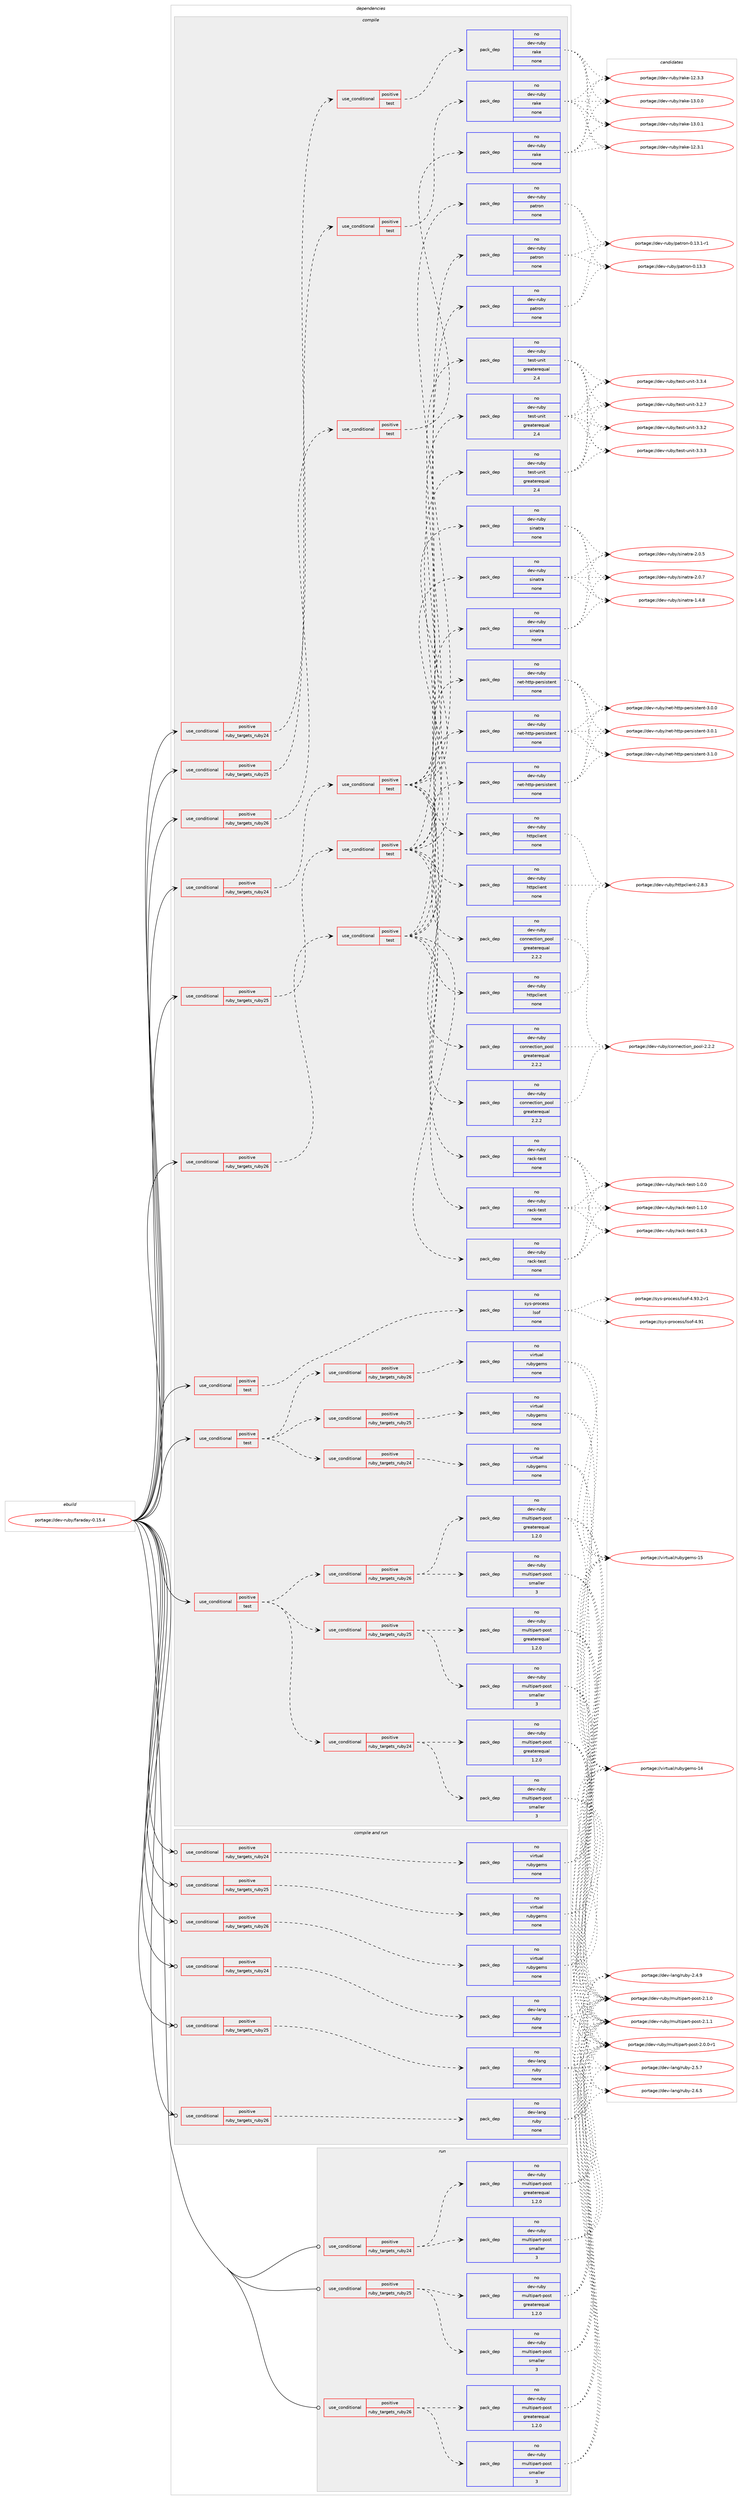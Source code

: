 digraph prolog {

# *************
# Graph options
# *************

newrank=true;
concentrate=true;
compound=true;
graph [rankdir=LR,fontname=Helvetica,fontsize=10,ranksep=1.5];#, ranksep=2.5, nodesep=0.2];
edge  [arrowhead=vee];
node  [fontname=Helvetica,fontsize=10];

# **********
# The ebuild
# **********

subgraph cluster_leftcol {
color=gray;
rank=same;
label=<<i>ebuild</i>>;
id [label="portage://dev-ruby/faraday-0.15.4", color=red, width=4, href="../dev-ruby/faraday-0.15.4.svg"];
}

# ****************
# The dependencies
# ****************

subgraph cluster_midcol {
color=gray;
label=<<i>dependencies</i>>;
subgraph cluster_compile {
fillcolor="#eeeeee";
style=filled;
label=<<i>compile</i>>;
subgraph cond51852 {
dependency220476 [label=<<TABLE BORDER="0" CELLBORDER="1" CELLSPACING="0" CELLPADDING="4"><TR><TD ROWSPAN="3" CELLPADDING="10">use_conditional</TD></TR><TR><TD>positive</TD></TR><TR><TD>ruby_targets_ruby24</TD></TR></TABLE>>, shape=none, color=red];
subgraph cond51853 {
dependency220477 [label=<<TABLE BORDER="0" CELLBORDER="1" CELLSPACING="0" CELLPADDING="4"><TR><TD ROWSPAN="3" CELLPADDING="10">use_conditional</TD></TR><TR><TD>positive</TD></TR><TR><TD>test</TD></TR></TABLE>>, shape=none, color=red];
subgraph pack165142 {
dependency220478 [label=<<TABLE BORDER="0" CELLBORDER="1" CELLSPACING="0" CELLPADDING="4" WIDTH="220"><TR><TD ROWSPAN="6" CELLPADDING="30">pack_dep</TD></TR><TR><TD WIDTH="110">no</TD></TR><TR><TD>dev-ruby</TD></TR><TR><TD>rake</TD></TR><TR><TD>none</TD></TR><TR><TD></TD></TR></TABLE>>, shape=none, color=blue];
}
dependency220477:e -> dependency220478:w [weight=20,style="dashed",arrowhead="vee"];
}
dependency220476:e -> dependency220477:w [weight=20,style="dashed",arrowhead="vee"];
}
id:e -> dependency220476:w [weight=20,style="solid",arrowhead="vee"];
subgraph cond51854 {
dependency220479 [label=<<TABLE BORDER="0" CELLBORDER="1" CELLSPACING="0" CELLPADDING="4"><TR><TD ROWSPAN="3" CELLPADDING="10">use_conditional</TD></TR><TR><TD>positive</TD></TR><TR><TD>ruby_targets_ruby24</TD></TR></TABLE>>, shape=none, color=red];
subgraph cond51855 {
dependency220480 [label=<<TABLE BORDER="0" CELLBORDER="1" CELLSPACING="0" CELLPADDING="4"><TR><TD ROWSPAN="3" CELLPADDING="10">use_conditional</TD></TR><TR><TD>positive</TD></TR><TR><TD>test</TD></TR></TABLE>>, shape=none, color=red];
subgraph pack165143 {
dependency220481 [label=<<TABLE BORDER="0" CELLBORDER="1" CELLSPACING="0" CELLPADDING="4" WIDTH="220"><TR><TD ROWSPAN="6" CELLPADDING="30">pack_dep</TD></TR><TR><TD WIDTH="110">no</TD></TR><TR><TD>dev-ruby</TD></TR><TR><TD>test-unit</TD></TR><TR><TD>greaterequal</TD></TR><TR><TD>2.4</TD></TR></TABLE>>, shape=none, color=blue];
}
dependency220480:e -> dependency220481:w [weight=20,style="dashed",arrowhead="vee"];
subgraph pack165144 {
dependency220482 [label=<<TABLE BORDER="0" CELLBORDER="1" CELLSPACING="0" CELLPADDING="4" WIDTH="220"><TR><TD ROWSPAN="6" CELLPADDING="30">pack_dep</TD></TR><TR><TD WIDTH="110">no</TD></TR><TR><TD>dev-ruby</TD></TR><TR><TD>httpclient</TD></TR><TR><TD>none</TD></TR><TR><TD></TD></TR></TABLE>>, shape=none, color=blue];
}
dependency220480:e -> dependency220482:w [weight=20,style="dashed",arrowhead="vee"];
subgraph pack165145 {
dependency220483 [label=<<TABLE BORDER="0" CELLBORDER="1" CELLSPACING="0" CELLPADDING="4" WIDTH="220"><TR><TD ROWSPAN="6" CELLPADDING="30">pack_dep</TD></TR><TR><TD WIDTH="110">no</TD></TR><TR><TD>dev-ruby</TD></TR><TR><TD>rack-test</TD></TR><TR><TD>none</TD></TR><TR><TD></TD></TR></TABLE>>, shape=none, color=blue];
}
dependency220480:e -> dependency220483:w [weight=20,style="dashed",arrowhead="vee"];
subgraph pack165146 {
dependency220484 [label=<<TABLE BORDER="0" CELLBORDER="1" CELLSPACING="0" CELLPADDING="4" WIDTH="220"><TR><TD ROWSPAN="6" CELLPADDING="30">pack_dep</TD></TR><TR><TD WIDTH="110">no</TD></TR><TR><TD>dev-ruby</TD></TR><TR><TD>sinatra</TD></TR><TR><TD>none</TD></TR><TR><TD></TD></TR></TABLE>>, shape=none, color=blue];
}
dependency220480:e -> dependency220484:w [weight=20,style="dashed",arrowhead="vee"];
subgraph pack165147 {
dependency220485 [label=<<TABLE BORDER="0" CELLBORDER="1" CELLSPACING="0" CELLPADDING="4" WIDTH="220"><TR><TD ROWSPAN="6" CELLPADDING="30">pack_dep</TD></TR><TR><TD WIDTH="110">no</TD></TR><TR><TD>dev-ruby</TD></TR><TR><TD>net-http-persistent</TD></TR><TR><TD>none</TD></TR><TR><TD></TD></TR></TABLE>>, shape=none, color=blue];
}
dependency220480:e -> dependency220485:w [weight=20,style="dashed",arrowhead="vee"];
subgraph pack165148 {
dependency220486 [label=<<TABLE BORDER="0" CELLBORDER="1" CELLSPACING="0" CELLPADDING="4" WIDTH="220"><TR><TD ROWSPAN="6" CELLPADDING="30">pack_dep</TD></TR><TR><TD WIDTH="110">no</TD></TR><TR><TD>dev-ruby</TD></TR><TR><TD>connection_pool</TD></TR><TR><TD>greaterequal</TD></TR><TR><TD>2.2.2</TD></TR></TABLE>>, shape=none, color=blue];
}
dependency220480:e -> dependency220486:w [weight=20,style="dashed",arrowhead="vee"];
subgraph pack165149 {
dependency220487 [label=<<TABLE BORDER="0" CELLBORDER="1" CELLSPACING="0" CELLPADDING="4" WIDTH="220"><TR><TD ROWSPAN="6" CELLPADDING="30">pack_dep</TD></TR><TR><TD WIDTH="110">no</TD></TR><TR><TD>dev-ruby</TD></TR><TR><TD>patron</TD></TR><TR><TD>none</TD></TR><TR><TD></TD></TR></TABLE>>, shape=none, color=blue];
}
dependency220480:e -> dependency220487:w [weight=20,style="dashed",arrowhead="vee"];
}
dependency220479:e -> dependency220480:w [weight=20,style="dashed",arrowhead="vee"];
}
id:e -> dependency220479:w [weight=20,style="solid",arrowhead="vee"];
subgraph cond51856 {
dependency220488 [label=<<TABLE BORDER="0" CELLBORDER="1" CELLSPACING="0" CELLPADDING="4"><TR><TD ROWSPAN="3" CELLPADDING="10">use_conditional</TD></TR><TR><TD>positive</TD></TR><TR><TD>ruby_targets_ruby25</TD></TR></TABLE>>, shape=none, color=red];
subgraph cond51857 {
dependency220489 [label=<<TABLE BORDER="0" CELLBORDER="1" CELLSPACING="0" CELLPADDING="4"><TR><TD ROWSPAN="3" CELLPADDING="10">use_conditional</TD></TR><TR><TD>positive</TD></TR><TR><TD>test</TD></TR></TABLE>>, shape=none, color=red];
subgraph pack165150 {
dependency220490 [label=<<TABLE BORDER="0" CELLBORDER="1" CELLSPACING="0" CELLPADDING="4" WIDTH="220"><TR><TD ROWSPAN="6" CELLPADDING="30">pack_dep</TD></TR><TR><TD WIDTH="110">no</TD></TR><TR><TD>dev-ruby</TD></TR><TR><TD>rake</TD></TR><TR><TD>none</TD></TR><TR><TD></TD></TR></TABLE>>, shape=none, color=blue];
}
dependency220489:e -> dependency220490:w [weight=20,style="dashed",arrowhead="vee"];
}
dependency220488:e -> dependency220489:w [weight=20,style="dashed",arrowhead="vee"];
}
id:e -> dependency220488:w [weight=20,style="solid",arrowhead="vee"];
subgraph cond51858 {
dependency220491 [label=<<TABLE BORDER="0" CELLBORDER="1" CELLSPACING="0" CELLPADDING="4"><TR><TD ROWSPAN="3" CELLPADDING="10">use_conditional</TD></TR><TR><TD>positive</TD></TR><TR><TD>ruby_targets_ruby25</TD></TR></TABLE>>, shape=none, color=red];
subgraph cond51859 {
dependency220492 [label=<<TABLE BORDER="0" CELLBORDER="1" CELLSPACING="0" CELLPADDING="4"><TR><TD ROWSPAN="3" CELLPADDING="10">use_conditional</TD></TR><TR><TD>positive</TD></TR><TR><TD>test</TD></TR></TABLE>>, shape=none, color=red];
subgraph pack165151 {
dependency220493 [label=<<TABLE BORDER="0" CELLBORDER="1" CELLSPACING="0" CELLPADDING="4" WIDTH="220"><TR><TD ROWSPAN="6" CELLPADDING="30">pack_dep</TD></TR><TR><TD WIDTH="110">no</TD></TR><TR><TD>dev-ruby</TD></TR><TR><TD>test-unit</TD></TR><TR><TD>greaterequal</TD></TR><TR><TD>2.4</TD></TR></TABLE>>, shape=none, color=blue];
}
dependency220492:e -> dependency220493:w [weight=20,style="dashed",arrowhead="vee"];
subgraph pack165152 {
dependency220494 [label=<<TABLE BORDER="0" CELLBORDER="1" CELLSPACING="0" CELLPADDING="4" WIDTH="220"><TR><TD ROWSPAN="6" CELLPADDING="30">pack_dep</TD></TR><TR><TD WIDTH="110">no</TD></TR><TR><TD>dev-ruby</TD></TR><TR><TD>httpclient</TD></TR><TR><TD>none</TD></TR><TR><TD></TD></TR></TABLE>>, shape=none, color=blue];
}
dependency220492:e -> dependency220494:w [weight=20,style="dashed",arrowhead="vee"];
subgraph pack165153 {
dependency220495 [label=<<TABLE BORDER="0" CELLBORDER="1" CELLSPACING="0" CELLPADDING="4" WIDTH="220"><TR><TD ROWSPAN="6" CELLPADDING="30">pack_dep</TD></TR><TR><TD WIDTH="110">no</TD></TR><TR><TD>dev-ruby</TD></TR><TR><TD>rack-test</TD></TR><TR><TD>none</TD></TR><TR><TD></TD></TR></TABLE>>, shape=none, color=blue];
}
dependency220492:e -> dependency220495:w [weight=20,style="dashed",arrowhead="vee"];
subgraph pack165154 {
dependency220496 [label=<<TABLE BORDER="0" CELLBORDER="1" CELLSPACING="0" CELLPADDING="4" WIDTH="220"><TR><TD ROWSPAN="6" CELLPADDING="30">pack_dep</TD></TR><TR><TD WIDTH="110">no</TD></TR><TR><TD>dev-ruby</TD></TR><TR><TD>sinatra</TD></TR><TR><TD>none</TD></TR><TR><TD></TD></TR></TABLE>>, shape=none, color=blue];
}
dependency220492:e -> dependency220496:w [weight=20,style="dashed",arrowhead="vee"];
subgraph pack165155 {
dependency220497 [label=<<TABLE BORDER="0" CELLBORDER="1" CELLSPACING="0" CELLPADDING="4" WIDTH="220"><TR><TD ROWSPAN="6" CELLPADDING="30">pack_dep</TD></TR><TR><TD WIDTH="110">no</TD></TR><TR><TD>dev-ruby</TD></TR><TR><TD>net-http-persistent</TD></TR><TR><TD>none</TD></TR><TR><TD></TD></TR></TABLE>>, shape=none, color=blue];
}
dependency220492:e -> dependency220497:w [weight=20,style="dashed",arrowhead="vee"];
subgraph pack165156 {
dependency220498 [label=<<TABLE BORDER="0" CELLBORDER="1" CELLSPACING="0" CELLPADDING="4" WIDTH="220"><TR><TD ROWSPAN="6" CELLPADDING="30">pack_dep</TD></TR><TR><TD WIDTH="110">no</TD></TR><TR><TD>dev-ruby</TD></TR><TR><TD>connection_pool</TD></TR><TR><TD>greaterequal</TD></TR><TR><TD>2.2.2</TD></TR></TABLE>>, shape=none, color=blue];
}
dependency220492:e -> dependency220498:w [weight=20,style="dashed",arrowhead="vee"];
subgraph pack165157 {
dependency220499 [label=<<TABLE BORDER="0" CELLBORDER="1" CELLSPACING="0" CELLPADDING="4" WIDTH="220"><TR><TD ROWSPAN="6" CELLPADDING="30">pack_dep</TD></TR><TR><TD WIDTH="110">no</TD></TR><TR><TD>dev-ruby</TD></TR><TR><TD>patron</TD></TR><TR><TD>none</TD></TR><TR><TD></TD></TR></TABLE>>, shape=none, color=blue];
}
dependency220492:e -> dependency220499:w [weight=20,style="dashed",arrowhead="vee"];
}
dependency220491:e -> dependency220492:w [weight=20,style="dashed",arrowhead="vee"];
}
id:e -> dependency220491:w [weight=20,style="solid",arrowhead="vee"];
subgraph cond51860 {
dependency220500 [label=<<TABLE BORDER="0" CELLBORDER="1" CELLSPACING="0" CELLPADDING="4"><TR><TD ROWSPAN="3" CELLPADDING="10">use_conditional</TD></TR><TR><TD>positive</TD></TR><TR><TD>ruby_targets_ruby26</TD></TR></TABLE>>, shape=none, color=red];
subgraph cond51861 {
dependency220501 [label=<<TABLE BORDER="0" CELLBORDER="1" CELLSPACING="0" CELLPADDING="4"><TR><TD ROWSPAN="3" CELLPADDING="10">use_conditional</TD></TR><TR><TD>positive</TD></TR><TR><TD>test</TD></TR></TABLE>>, shape=none, color=red];
subgraph pack165158 {
dependency220502 [label=<<TABLE BORDER="0" CELLBORDER="1" CELLSPACING="0" CELLPADDING="4" WIDTH="220"><TR><TD ROWSPAN="6" CELLPADDING="30">pack_dep</TD></TR><TR><TD WIDTH="110">no</TD></TR><TR><TD>dev-ruby</TD></TR><TR><TD>rake</TD></TR><TR><TD>none</TD></TR><TR><TD></TD></TR></TABLE>>, shape=none, color=blue];
}
dependency220501:e -> dependency220502:w [weight=20,style="dashed",arrowhead="vee"];
}
dependency220500:e -> dependency220501:w [weight=20,style="dashed",arrowhead="vee"];
}
id:e -> dependency220500:w [weight=20,style="solid",arrowhead="vee"];
subgraph cond51862 {
dependency220503 [label=<<TABLE BORDER="0" CELLBORDER="1" CELLSPACING="0" CELLPADDING="4"><TR><TD ROWSPAN="3" CELLPADDING="10">use_conditional</TD></TR><TR><TD>positive</TD></TR><TR><TD>ruby_targets_ruby26</TD></TR></TABLE>>, shape=none, color=red];
subgraph cond51863 {
dependency220504 [label=<<TABLE BORDER="0" CELLBORDER="1" CELLSPACING="0" CELLPADDING="4"><TR><TD ROWSPAN="3" CELLPADDING="10">use_conditional</TD></TR><TR><TD>positive</TD></TR><TR><TD>test</TD></TR></TABLE>>, shape=none, color=red];
subgraph pack165159 {
dependency220505 [label=<<TABLE BORDER="0" CELLBORDER="1" CELLSPACING="0" CELLPADDING="4" WIDTH="220"><TR><TD ROWSPAN="6" CELLPADDING="30">pack_dep</TD></TR><TR><TD WIDTH="110">no</TD></TR><TR><TD>dev-ruby</TD></TR><TR><TD>test-unit</TD></TR><TR><TD>greaterequal</TD></TR><TR><TD>2.4</TD></TR></TABLE>>, shape=none, color=blue];
}
dependency220504:e -> dependency220505:w [weight=20,style="dashed",arrowhead="vee"];
subgraph pack165160 {
dependency220506 [label=<<TABLE BORDER="0" CELLBORDER="1" CELLSPACING="0" CELLPADDING="4" WIDTH="220"><TR><TD ROWSPAN="6" CELLPADDING="30">pack_dep</TD></TR><TR><TD WIDTH="110">no</TD></TR><TR><TD>dev-ruby</TD></TR><TR><TD>httpclient</TD></TR><TR><TD>none</TD></TR><TR><TD></TD></TR></TABLE>>, shape=none, color=blue];
}
dependency220504:e -> dependency220506:w [weight=20,style="dashed",arrowhead="vee"];
subgraph pack165161 {
dependency220507 [label=<<TABLE BORDER="0" CELLBORDER="1" CELLSPACING="0" CELLPADDING="4" WIDTH="220"><TR><TD ROWSPAN="6" CELLPADDING="30">pack_dep</TD></TR><TR><TD WIDTH="110">no</TD></TR><TR><TD>dev-ruby</TD></TR><TR><TD>rack-test</TD></TR><TR><TD>none</TD></TR><TR><TD></TD></TR></TABLE>>, shape=none, color=blue];
}
dependency220504:e -> dependency220507:w [weight=20,style="dashed",arrowhead="vee"];
subgraph pack165162 {
dependency220508 [label=<<TABLE BORDER="0" CELLBORDER="1" CELLSPACING="0" CELLPADDING="4" WIDTH="220"><TR><TD ROWSPAN="6" CELLPADDING="30">pack_dep</TD></TR><TR><TD WIDTH="110">no</TD></TR><TR><TD>dev-ruby</TD></TR><TR><TD>sinatra</TD></TR><TR><TD>none</TD></TR><TR><TD></TD></TR></TABLE>>, shape=none, color=blue];
}
dependency220504:e -> dependency220508:w [weight=20,style="dashed",arrowhead="vee"];
subgraph pack165163 {
dependency220509 [label=<<TABLE BORDER="0" CELLBORDER="1" CELLSPACING="0" CELLPADDING="4" WIDTH="220"><TR><TD ROWSPAN="6" CELLPADDING="30">pack_dep</TD></TR><TR><TD WIDTH="110">no</TD></TR><TR><TD>dev-ruby</TD></TR><TR><TD>net-http-persistent</TD></TR><TR><TD>none</TD></TR><TR><TD></TD></TR></TABLE>>, shape=none, color=blue];
}
dependency220504:e -> dependency220509:w [weight=20,style="dashed",arrowhead="vee"];
subgraph pack165164 {
dependency220510 [label=<<TABLE BORDER="0" CELLBORDER="1" CELLSPACING="0" CELLPADDING="4" WIDTH="220"><TR><TD ROWSPAN="6" CELLPADDING="30">pack_dep</TD></TR><TR><TD WIDTH="110">no</TD></TR><TR><TD>dev-ruby</TD></TR><TR><TD>connection_pool</TD></TR><TR><TD>greaterequal</TD></TR><TR><TD>2.2.2</TD></TR></TABLE>>, shape=none, color=blue];
}
dependency220504:e -> dependency220510:w [weight=20,style="dashed",arrowhead="vee"];
subgraph pack165165 {
dependency220511 [label=<<TABLE BORDER="0" CELLBORDER="1" CELLSPACING="0" CELLPADDING="4" WIDTH="220"><TR><TD ROWSPAN="6" CELLPADDING="30">pack_dep</TD></TR><TR><TD WIDTH="110">no</TD></TR><TR><TD>dev-ruby</TD></TR><TR><TD>patron</TD></TR><TR><TD>none</TD></TR><TR><TD></TD></TR></TABLE>>, shape=none, color=blue];
}
dependency220504:e -> dependency220511:w [weight=20,style="dashed",arrowhead="vee"];
}
dependency220503:e -> dependency220504:w [weight=20,style="dashed",arrowhead="vee"];
}
id:e -> dependency220503:w [weight=20,style="solid",arrowhead="vee"];
subgraph cond51864 {
dependency220512 [label=<<TABLE BORDER="0" CELLBORDER="1" CELLSPACING="0" CELLPADDING="4"><TR><TD ROWSPAN="3" CELLPADDING="10">use_conditional</TD></TR><TR><TD>positive</TD></TR><TR><TD>test</TD></TR></TABLE>>, shape=none, color=red];
subgraph cond51865 {
dependency220513 [label=<<TABLE BORDER="0" CELLBORDER="1" CELLSPACING="0" CELLPADDING="4"><TR><TD ROWSPAN="3" CELLPADDING="10">use_conditional</TD></TR><TR><TD>positive</TD></TR><TR><TD>ruby_targets_ruby24</TD></TR></TABLE>>, shape=none, color=red];
subgraph pack165166 {
dependency220514 [label=<<TABLE BORDER="0" CELLBORDER="1" CELLSPACING="0" CELLPADDING="4" WIDTH="220"><TR><TD ROWSPAN="6" CELLPADDING="30">pack_dep</TD></TR><TR><TD WIDTH="110">no</TD></TR><TR><TD>dev-ruby</TD></TR><TR><TD>multipart-post</TD></TR><TR><TD>greaterequal</TD></TR><TR><TD>1.2.0</TD></TR></TABLE>>, shape=none, color=blue];
}
dependency220513:e -> dependency220514:w [weight=20,style="dashed",arrowhead="vee"];
subgraph pack165167 {
dependency220515 [label=<<TABLE BORDER="0" CELLBORDER="1" CELLSPACING="0" CELLPADDING="4" WIDTH="220"><TR><TD ROWSPAN="6" CELLPADDING="30">pack_dep</TD></TR><TR><TD WIDTH="110">no</TD></TR><TR><TD>dev-ruby</TD></TR><TR><TD>multipart-post</TD></TR><TR><TD>smaller</TD></TR><TR><TD>3</TD></TR></TABLE>>, shape=none, color=blue];
}
dependency220513:e -> dependency220515:w [weight=20,style="dashed",arrowhead="vee"];
}
dependency220512:e -> dependency220513:w [weight=20,style="dashed",arrowhead="vee"];
subgraph cond51866 {
dependency220516 [label=<<TABLE BORDER="0" CELLBORDER="1" CELLSPACING="0" CELLPADDING="4"><TR><TD ROWSPAN="3" CELLPADDING="10">use_conditional</TD></TR><TR><TD>positive</TD></TR><TR><TD>ruby_targets_ruby25</TD></TR></TABLE>>, shape=none, color=red];
subgraph pack165168 {
dependency220517 [label=<<TABLE BORDER="0" CELLBORDER="1" CELLSPACING="0" CELLPADDING="4" WIDTH="220"><TR><TD ROWSPAN="6" CELLPADDING="30">pack_dep</TD></TR><TR><TD WIDTH="110">no</TD></TR><TR><TD>dev-ruby</TD></TR><TR><TD>multipart-post</TD></TR><TR><TD>greaterequal</TD></TR><TR><TD>1.2.0</TD></TR></TABLE>>, shape=none, color=blue];
}
dependency220516:e -> dependency220517:w [weight=20,style="dashed",arrowhead="vee"];
subgraph pack165169 {
dependency220518 [label=<<TABLE BORDER="0" CELLBORDER="1" CELLSPACING="0" CELLPADDING="4" WIDTH="220"><TR><TD ROWSPAN="6" CELLPADDING="30">pack_dep</TD></TR><TR><TD WIDTH="110">no</TD></TR><TR><TD>dev-ruby</TD></TR><TR><TD>multipart-post</TD></TR><TR><TD>smaller</TD></TR><TR><TD>3</TD></TR></TABLE>>, shape=none, color=blue];
}
dependency220516:e -> dependency220518:w [weight=20,style="dashed",arrowhead="vee"];
}
dependency220512:e -> dependency220516:w [weight=20,style="dashed",arrowhead="vee"];
subgraph cond51867 {
dependency220519 [label=<<TABLE BORDER="0" CELLBORDER="1" CELLSPACING="0" CELLPADDING="4"><TR><TD ROWSPAN="3" CELLPADDING="10">use_conditional</TD></TR><TR><TD>positive</TD></TR><TR><TD>ruby_targets_ruby26</TD></TR></TABLE>>, shape=none, color=red];
subgraph pack165170 {
dependency220520 [label=<<TABLE BORDER="0" CELLBORDER="1" CELLSPACING="0" CELLPADDING="4" WIDTH="220"><TR><TD ROWSPAN="6" CELLPADDING="30">pack_dep</TD></TR><TR><TD WIDTH="110">no</TD></TR><TR><TD>dev-ruby</TD></TR><TR><TD>multipart-post</TD></TR><TR><TD>greaterequal</TD></TR><TR><TD>1.2.0</TD></TR></TABLE>>, shape=none, color=blue];
}
dependency220519:e -> dependency220520:w [weight=20,style="dashed",arrowhead="vee"];
subgraph pack165171 {
dependency220521 [label=<<TABLE BORDER="0" CELLBORDER="1" CELLSPACING="0" CELLPADDING="4" WIDTH="220"><TR><TD ROWSPAN="6" CELLPADDING="30">pack_dep</TD></TR><TR><TD WIDTH="110">no</TD></TR><TR><TD>dev-ruby</TD></TR><TR><TD>multipart-post</TD></TR><TR><TD>smaller</TD></TR><TR><TD>3</TD></TR></TABLE>>, shape=none, color=blue];
}
dependency220519:e -> dependency220521:w [weight=20,style="dashed",arrowhead="vee"];
}
dependency220512:e -> dependency220519:w [weight=20,style="dashed",arrowhead="vee"];
}
id:e -> dependency220512:w [weight=20,style="solid",arrowhead="vee"];
subgraph cond51868 {
dependency220522 [label=<<TABLE BORDER="0" CELLBORDER="1" CELLSPACING="0" CELLPADDING="4"><TR><TD ROWSPAN="3" CELLPADDING="10">use_conditional</TD></TR><TR><TD>positive</TD></TR><TR><TD>test</TD></TR></TABLE>>, shape=none, color=red];
subgraph cond51869 {
dependency220523 [label=<<TABLE BORDER="0" CELLBORDER="1" CELLSPACING="0" CELLPADDING="4"><TR><TD ROWSPAN="3" CELLPADDING="10">use_conditional</TD></TR><TR><TD>positive</TD></TR><TR><TD>ruby_targets_ruby24</TD></TR></TABLE>>, shape=none, color=red];
subgraph pack165172 {
dependency220524 [label=<<TABLE BORDER="0" CELLBORDER="1" CELLSPACING="0" CELLPADDING="4" WIDTH="220"><TR><TD ROWSPAN="6" CELLPADDING="30">pack_dep</TD></TR><TR><TD WIDTH="110">no</TD></TR><TR><TD>virtual</TD></TR><TR><TD>rubygems</TD></TR><TR><TD>none</TD></TR><TR><TD></TD></TR></TABLE>>, shape=none, color=blue];
}
dependency220523:e -> dependency220524:w [weight=20,style="dashed",arrowhead="vee"];
}
dependency220522:e -> dependency220523:w [weight=20,style="dashed",arrowhead="vee"];
subgraph cond51870 {
dependency220525 [label=<<TABLE BORDER="0" CELLBORDER="1" CELLSPACING="0" CELLPADDING="4"><TR><TD ROWSPAN="3" CELLPADDING="10">use_conditional</TD></TR><TR><TD>positive</TD></TR><TR><TD>ruby_targets_ruby25</TD></TR></TABLE>>, shape=none, color=red];
subgraph pack165173 {
dependency220526 [label=<<TABLE BORDER="0" CELLBORDER="1" CELLSPACING="0" CELLPADDING="4" WIDTH="220"><TR><TD ROWSPAN="6" CELLPADDING="30">pack_dep</TD></TR><TR><TD WIDTH="110">no</TD></TR><TR><TD>virtual</TD></TR><TR><TD>rubygems</TD></TR><TR><TD>none</TD></TR><TR><TD></TD></TR></TABLE>>, shape=none, color=blue];
}
dependency220525:e -> dependency220526:w [weight=20,style="dashed",arrowhead="vee"];
}
dependency220522:e -> dependency220525:w [weight=20,style="dashed",arrowhead="vee"];
subgraph cond51871 {
dependency220527 [label=<<TABLE BORDER="0" CELLBORDER="1" CELLSPACING="0" CELLPADDING="4"><TR><TD ROWSPAN="3" CELLPADDING="10">use_conditional</TD></TR><TR><TD>positive</TD></TR><TR><TD>ruby_targets_ruby26</TD></TR></TABLE>>, shape=none, color=red];
subgraph pack165174 {
dependency220528 [label=<<TABLE BORDER="0" CELLBORDER="1" CELLSPACING="0" CELLPADDING="4" WIDTH="220"><TR><TD ROWSPAN="6" CELLPADDING="30">pack_dep</TD></TR><TR><TD WIDTH="110">no</TD></TR><TR><TD>virtual</TD></TR><TR><TD>rubygems</TD></TR><TR><TD>none</TD></TR><TR><TD></TD></TR></TABLE>>, shape=none, color=blue];
}
dependency220527:e -> dependency220528:w [weight=20,style="dashed",arrowhead="vee"];
}
dependency220522:e -> dependency220527:w [weight=20,style="dashed",arrowhead="vee"];
}
id:e -> dependency220522:w [weight=20,style="solid",arrowhead="vee"];
subgraph cond51872 {
dependency220529 [label=<<TABLE BORDER="0" CELLBORDER="1" CELLSPACING="0" CELLPADDING="4"><TR><TD ROWSPAN="3" CELLPADDING="10">use_conditional</TD></TR><TR><TD>positive</TD></TR><TR><TD>test</TD></TR></TABLE>>, shape=none, color=red];
subgraph pack165175 {
dependency220530 [label=<<TABLE BORDER="0" CELLBORDER="1" CELLSPACING="0" CELLPADDING="4" WIDTH="220"><TR><TD ROWSPAN="6" CELLPADDING="30">pack_dep</TD></TR><TR><TD WIDTH="110">no</TD></TR><TR><TD>sys-process</TD></TR><TR><TD>lsof</TD></TR><TR><TD>none</TD></TR><TR><TD></TD></TR></TABLE>>, shape=none, color=blue];
}
dependency220529:e -> dependency220530:w [weight=20,style="dashed",arrowhead="vee"];
}
id:e -> dependency220529:w [weight=20,style="solid",arrowhead="vee"];
}
subgraph cluster_compileandrun {
fillcolor="#eeeeee";
style=filled;
label=<<i>compile and run</i>>;
subgraph cond51873 {
dependency220531 [label=<<TABLE BORDER="0" CELLBORDER="1" CELLSPACING="0" CELLPADDING="4"><TR><TD ROWSPAN="3" CELLPADDING="10">use_conditional</TD></TR><TR><TD>positive</TD></TR><TR><TD>ruby_targets_ruby24</TD></TR></TABLE>>, shape=none, color=red];
subgraph pack165176 {
dependency220532 [label=<<TABLE BORDER="0" CELLBORDER="1" CELLSPACING="0" CELLPADDING="4" WIDTH="220"><TR><TD ROWSPAN="6" CELLPADDING="30">pack_dep</TD></TR><TR><TD WIDTH="110">no</TD></TR><TR><TD>dev-lang</TD></TR><TR><TD>ruby</TD></TR><TR><TD>none</TD></TR><TR><TD></TD></TR></TABLE>>, shape=none, color=blue];
}
dependency220531:e -> dependency220532:w [weight=20,style="dashed",arrowhead="vee"];
}
id:e -> dependency220531:w [weight=20,style="solid",arrowhead="odotvee"];
subgraph cond51874 {
dependency220533 [label=<<TABLE BORDER="0" CELLBORDER="1" CELLSPACING="0" CELLPADDING="4"><TR><TD ROWSPAN="3" CELLPADDING="10">use_conditional</TD></TR><TR><TD>positive</TD></TR><TR><TD>ruby_targets_ruby24</TD></TR></TABLE>>, shape=none, color=red];
subgraph pack165177 {
dependency220534 [label=<<TABLE BORDER="0" CELLBORDER="1" CELLSPACING="0" CELLPADDING="4" WIDTH="220"><TR><TD ROWSPAN="6" CELLPADDING="30">pack_dep</TD></TR><TR><TD WIDTH="110">no</TD></TR><TR><TD>virtual</TD></TR><TR><TD>rubygems</TD></TR><TR><TD>none</TD></TR><TR><TD></TD></TR></TABLE>>, shape=none, color=blue];
}
dependency220533:e -> dependency220534:w [weight=20,style="dashed",arrowhead="vee"];
}
id:e -> dependency220533:w [weight=20,style="solid",arrowhead="odotvee"];
subgraph cond51875 {
dependency220535 [label=<<TABLE BORDER="0" CELLBORDER="1" CELLSPACING="0" CELLPADDING="4"><TR><TD ROWSPAN="3" CELLPADDING="10">use_conditional</TD></TR><TR><TD>positive</TD></TR><TR><TD>ruby_targets_ruby25</TD></TR></TABLE>>, shape=none, color=red];
subgraph pack165178 {
dependency220536 [label=<<TABLE BORDER="0" CELLBORDER="1" CELLSPACING="0" CELLPADDING="4" WIDTH="220"><TR><TD ROWSPAN="6" CELLPADDING="30">pack_dep</TD></TR><TR><TD WIDTH="110">no</TD></TR><TR><TD>dev-lang</TD></TR><TR><TD>ruby</TD></TR><TR><TD>none</TD></TR><TR><TD></TD></TR></TABLE>>, shape=none, color=blue];
}
dependency220535:e -> dependency220536:w [weight=20,style="dashed",arrowhead="vee"];
}
id:e -> dependency220535:w [weight=20,style="solid",arrowhead="odotvee"];
subgraph cond51876 {
dependency220537 [label=<<TABLE BORDER="0" CELLBORDER="1" CELLSPACING="0" CELLPADDING="4"><TR><TD ROWSPAN="3" CELLPADDING="10">use_conditional</TD></TR><TR><TD>positive</TD></TR><TR><TD>ruby_targets_ruby25</TD></TR></TABLE>>, shape=none, color=red];
subgraph pack165179 {
dependency220538 [label=<<TABLE BORDER="0" CELLBORDER="1" CELLSPACING="0" CELLPADDING="4" WIDTH="220"><TR><TD ROWSPAN="6" CELLPADDING="30">pack_dep</TD></TR><TR><TD WIDTH="110">no</TD></TR><TR><TD>virtual</TD></TR><TR><TD>rubygems</TD></TR><TR><TD>none</TD></TR><TR><TD></TD></TR></TABLE>>, shape=none, color=blue];
}
dependency220537:e -> dependency220538:w [weight=20,style="dashed",arrowhead="vee"];
}
id:e -> dependency220537:w [weight=20,style="solid",arrowhead="odotvee"];
subgraph cond51877 {
dependency220539 [label=<<TABLE BORDER="0" CELLBORDER="1" CELLSPACING="0" CELLPADDING="4"><TR><TD ROWSPAN="3" CELLPADDING="10">use_conditional</TD></TR><TR><TD>positive</TD></TR><TR><TD>ruby_targets_ruby26</TD></TR></TABLE>>, shape=none, color=red];
subgraph pack165180 {
dependency220540 [label=<<TABLE BORDER="0" CELLBORDER="1" CELLSPACING="0" CELLPADDING="4" WIDTH="220"><TR><TD ROWSPAN="6" CELLPADDING="30">pack_dep</TD></TR><TR><TD WIDTH="110">no</TD></TR><TR><TD>dev-lang</TD></TR><TR><TD>ruby</TD></TR><TR><TD>none</TD></TR><TR><TD></TD></TR></TABLE>>, shape=none, color=blue];
}
dependency220539:e -> dependency220540:w [weight=20,style="dashed",arrowhead="vee"];
}
id:e -> dependency220539:w [weight=20,style="solid",arrowhead="odotvee"];
subgraph cond51878 {
dependency220541 [label=<<TABLE BORDER="0" CELLBORDER="1" CELLSPACING="0" CELLPADDING="4"><TR><TD ROWSPAN="3" CELLPADDING="10">use_conditional</TD></TR><TR><TD>positive</TD></TR><TR><TD>ruby_targets_ruby26</TD></TR></TABLE>>, shape=none, color=red];
subgraph pack165181 {
dependency220542 [label=<<TABLE BORDER="0" CELLBORDER="1" CELLSPACING="0" CELLPADDING="4" WIDTH="220"><TR><TD ROWSPAN="6" CELLPADDING="30">pack_dep</TD></TR><TR><TD WIDTH="110">no</TD></TR><TR><TD>virtual</TD></TR><TR><TD>rubygems</TD></TR><TR><TD>none</TD></TR><TR><TD></TD></TR></TABLE>>, shape=none, color=blue];
}
dependency220541:e -> dependency220542:w [weight=20,style="dashed",arrowhead="vee"];
}
id:e -> dependency220541:w [weight=20,style="solid",arrowhead="odotvee"];
}
subgraph cluster_run {
fillcolor="#eeeeee";
style=filled;
label=<<i>run</i>>;
subgraph cond51879 {
dependency220543 [label=<<TABLE BORDER="0" CELLBORDER="1" CELLSPACING="0" CELLPADDING="4"><TR><TD ROWSPAN="3" CELLPADDING="10">use_conditional</TD></TR><TR><TD>positive</TD></TR><TR><TD>ruby_targets_ruby24</TD></TR></TABLE>>, shape=none, color=red];
subgraph pack165182 {
dependency220544 [label=<<TABLE BORDER="0" CELLBORDER="1" CELLSPACING="0" CELLPADDING="4" WIDTH="220"><TR><TD ROWSPAN="6" CELLPADDING="30">pack_dep</TD></TR><TR><TD WIDTH="110">no</TD></TR><TR><TD>dev-ruby</TD></TR><TR><TD>multipart-post</TD></TR><TR><TD>greaterequal</TD></TR><TR><TD>1.2.0</TD></TR></TABLE>>, shape=none, color=blue];
}
dependency220543:e -> dependency220544:w [weight=20,style="dashed",arrowhead="vee"];
subgraph pack165183 {
dependency220545 [label=<<TABLE BORDER="0" CELLBORDER="1" CELLSPACING="0" CELLPADDING="4" WIDTH="220"><TR><TD ROWSPAN="6" CELLPADDING="30">pack_dep</TD></TR><TR><TD WIDTH="110">no</TD></TR><TR><TD>dev-ruby</TD></TR><TR><TD>multipart-post</TD></TR><TR><TD>smaller</TD></TR><TR><TD>3</TD></TR></TABLE>>, shape=none, color=blue];
}
dependency220543:e -> dependency220545:w [weight=20,style="dashed",arrowhead="vee"];
}
id:e -> dependency220543:w [weight=20,style="solid",arrowhead="odot"];
subgraph cond51880 {
dependency220546 [label=<<TABLE BORDER="0" CELLBORDER="1" CELLSPACING="0" CELLPADDING="4"><TR><TD ROWSPAN="3" CELLPADDING="10">use_conditional</TD></TR><TR><TD>positive</TD></TR><TR><TD>ruby_targets_ruby25</TD></TR></TABLE>>, shape=none, color=red];
subgraph pack165184 {
dependency220547 [label=<<TABLE BORDER="0" CELLBORDER="1" CELLSPACING="0" CELLPADDING="4" WIDTH="220"><TR><TD ROWSPAN="6" CELLPADDING="30">pack_dep</TD></TR><TR><TD WIDTH="110">no</TD></TR><TR><TD>dev-ruby</TD></TR><TR><TD>multipart-post</TD></TR><TR><TD>greaterequal</TD></TR><TR><TD>1.2.0</TD></TR></TABLE>>, shape=none, color=blue];
}
dependency220546:e -> dependency220547:w [weight=20,style="dashed",arrowhead="vee"];
subgraph pack165185 {
dependency220548 [label=<<TABLE BORDER="0" CELLBORDER="1" CELLSPACING="0" CELLPADDING="4" WIDTH="220"><TR><TD ROWSPAN="6" CELLPADDING="30">pack_dep</TD></TR><TR><TD WIDTH="110">no</TD></TR><TR><TD>dev-ruby</TD></TR><TR><TD>multipart-post</TD></TR><TR><TD>smaller</TD></TR><TR><TD>3</TD></TR></TABLE>>, shape=none, color=blue];
}
dependency220546:e -> dependency220548:w [weight=20,style="dashed",arrowhead="vee"];
}
id:e -> dependency220546:w [weight=20,style="solid",arrowhead="odot"];
subgraph cond51881 {
dependency220549 [label=<<TABLE BORDER="0" CELLBORDER="1" CELLSPACING="0" CELLPADDING="4"><TR><TD ROWSPAN="3" CELLPADDING="10">use_conditional</TD></TR><TR><TD>positive</TD></TR><TR><TD>ruby_targets_ruby26</TD></TR></TABLE>>, shape=none, color=red];
subgraph pack165186 {
dependency220550 [label=<<TABLE BORDER="0" CELLBORDER="1" CELLSPACING="0" CELLPADDING="4" WIDTH="220"><TR><TD ROWSPAN="6" CELLPADDING="30">pack_dep</TD></TR><TR><TD WIDTH="110">no</TD></TR><TR><TD>dev-ruby</TD></TR><TR><TD>multipart-post</TD></TR><TR><TD>greaterequal</TD></TR><TR><TD>1.2.0</TD></TR></TABLE>>, shape=none, color=blue];
}
dependency220549:e -> dependency220550:w [weight=20,style="dashed",arrowhead="vee"];
subgraph pack165187 {
dependency220551 [label=<<TABLE BORDER="0" CELLBORDER="1" CELLSPACING="0" CELLPADDING="4" WIDTH="220"><TR><TD ROWSPAN="6" CELLPADDING="30">pack_dep</TD></TR><TR><TD WIDTH="110">no</TD></TR><TR><TD>dev-ruby</TD></TR><TR><TD>multipart-post</TD></TR><TR><TD>smaller</TD></TR><TR><TD>3</TD></TR></TABLE>>, shape=none, color=blue];
}
dependency220549:e -> dependency220551:w [weight=20,style="dashed",arrowhead="vee"];
}
id:e -> dependency220549:w [weight=20,style="solid",arrowhead="odot"];
}
}

# **************
# The candidates
# **************

subgraph cluster_choices {
rank=same;
color=gray;
label=<<i>candidates</i>>;

subgraph choice165142 {
color=black;
nodesep=1;
choiceportage1001011184511411798121471149710710145495046514649 [label="portage://dev-ruby/rake-12.3.1", color=red, width=4,href="../dev-ruby/rake-12.3.1.svg"];
choiceportage1001011184511411798121471149710710145495046514651 [label="portage://dev-ruby/rake-12.3.3", color=red, width=4,href="../dev-ruby/rake-12.3.3.svg"];
choiceportage1001011184511411798121471149710710145495146484648 [label="portage://dev-ruby/rake-13.0.0", color=red, width=4,href="../dev-ruby/rake-13.0.0.svg"];
choiceportage1001011184511411798121471149710710145495146484649 [label="portage://dev-ruby/rake-13.0.1", color=red, width=4,href="../dev-ruby/rake-13.0.1.svg"];
dependency220478:e -> choiceportage1001011184511411798121471149710710145495046514649:w [style=dotted,weight="100"];
dependency220478:e -> choiceportage1001011184511411798121471149710710145495046514651:w [style=dotted,weight="100"];
dependency220478:e -> choiceportage1001011184511411798121471149710710145495146484648:w [style=dotted,weight="100"];
dependency220478:e -> choiceportage1001011184511411798121471149710710145495146484649:w [style=dotted,weight="100"];
}
subgraph choice165143 {
color=black;
nodesep=1;
choiceportage10010111845114117981214711610111511645117110105116455146504655 [label="portage://dev-ruby/test-unit-3.2.7", color=red, width=4,href="../dev-ruby/test-unit-3.2.7.svg"];
choiceportage10010111845114117981214711610111511645117110105116455146514650 [label="portage://dev-ruby/test-unit-3.3.2", color=red, width=4,href="../dev-ruby/test-unit-3.3.2.svg"];
choiceportage10010111845114117981214711610111511645117110105116455146514651 [label="portage://dev-ruby/test-unit-3.3.3", color=red, width=4,href="../dev-ruby/test-unit-3.3.3.svg"];
choiceportage10010111845114117981214711610111511645117110105116455146514652 [label="portage://dev-ruby/test-unit-3.3.4", color=red, width=4,href="../dev-ruby/test-unit-3.3.4.svg"];
dependency220481:e -> choiceportage10010111845114117981214711610111511645117110105116455146504655:w [style=dotted,weight="100"];
dependency220481:e -> choiceportage10010111845114117981214711610111511645117110105116455146514650:w [style=dotted,weight="100"];
dependency220481:e -> choiceportage10010111845114117981214711610111511645117110105116455146514651:w [style=dotted,weight="100"];
dependency220481:e -> choiceportage10010111845114117981214711610111511645117110105116455146514652:w [style=dotted,weight="100"];
}
subgraph choice165144 {
color=black;
nodesep=1;
choiceportage10010111845114117981214710411611611299108105101110116455046564651 [label="portage://dev-ruby/httpclient-2.8.3", color=red, width=4,href="../dev-ruby/httpclient-2.8.3.svg"];
dependency220482:e -> choiceportage10010111845114117981214710411611611299108105101110116455046564651:w [style=dotted,weight="100"];
}
subgraph choice165145 {
color=black;
nodesep=1;
choiceportage100101118451141179812147114979910745116101115116454846544651 [label="portage://dev-ruby/rack-test-0.6.3", color=red, width=4,href="../dev-ruby/rack-test-0.6.3.svg"];
choiceportage100101118451141179812147114979910745116101115116454946484648 [label="portage://dev-ruby/rack-test-1.0.0", color=red, width=4,href="../dev-ruby/rack-test-1.0.0.svg"];
choiceportage100101118451141179812147114979910745116101115116454946494648 [label="portage://dev-ruby/rack-test-1.1.0", color=red, width=4,href="../dev-ruby/rack-test-1.1.0.svg"];
dependency220483:e -> choiceportage100101118451141179812147114979910745116101115116454846544651:w [style=dotted,weight="100"];
dependency220483:e -> choiceportage100101118451141179812147114979910745116101115116454946484648:w [style=dotted,weight="100"];
dependency220483:e -> choiceportage100101118451141179812147114979910745116101115116454946494648:w [style=dotted,weight="100"];
}
subgraph choice165146 {
color=black;
nodesep=1;
choiceportage1001011184511411798121471151051109711611497454946524656 [label="portage://dev-ruby/sinatra-1.4.8", color=red, width=4,href="../dev-ruby/sinatra-1.4.8.svg"];
choiceportage1001011184511411798121471151051109711611497455046484653 [label="portage://dev-ruby/sinatra-2.0.5", color=red, width=4,href="../dev-ruby/sinatra-2.0.5.svg"];
choiceportage1001011184511411798121471151051109711611497455046484655 [label="portage://dev-ruby/sinatra-2.0.7", color=red, width=4,href="../dev-ruby/sinatra-2.0.7.svg"];
dependency220484:e -> choiceportage1001011184511411798121471151051109711611497454946524656:w [style=dotted,weight="100"];
dependency220484:e -> choiceportage1001011184511411798121471151051109711611497455046484653:w [style=dotted,weight="100"];
dependency220484:e -> choiceportage1001011184511411798121471151051109711611497455046484655:w [style=dotted,weight="100"];
}
subgraph choice165147 {
color=black;
nodesep=1;
choiceportage1001011184511411798121471101011164510411611611245112101114115105115116101110116455146484648 [label="portage://dev-ruby/net-http-persistent-3.0.0", color=red, width=4,href="../dev-ruby/net-http-persistent-3.0.0.svg"];
choiceportage1001011184511411798121471101011164510411611611245112101114115105115116101110116455146484649 [label="portage://dev-ruby/net-http-persistent-3.0.1", color=red, width=4,href="../dev-ruby/net-http-persistent-3.0.1.svg"];
choiceportage1001011184511411798121471101011164510411611611245112101114115105115116101110116455146494648 [label="portage://dev-ruby/net-http-persistent-3.1.0", color=red, width=4,href="../dev-ruby/net-http-persistent-3.1.0.svg"];
dependency220485:e -> choiceportage1001011184511411798121471101011164510411611611245112101114115105115116101110116455146484648:w [style=dotted,weight="100"];
dependency220485:e -> choiceportage1001011184511411798121471101011164510411611611245112101114115105115116101110116455146484649:w [style=dotted,weight="100"];
dependency220485:e -> choiceportage1001011184511411798121471101011164510411611611245112101114115105115116101110116455146494648:w [style=dotted,weight="100"];
}
subgraph choice165148 {
color=black;
nodesep=1;
choiceportage100101118451141179812147991111101101019911610511111095112111111108455046504650 [label="portage://dev-ruby/connection_pool-2.2.2", color=red, width=4,href="../dev-ruby/connection_pool-2.2.2.svg"];
dependency220486:e -> choiceportage100101118451141179812147991111101101019911610511111095112111111108455046504650:w [style=dotted,weight="100"];
}
subgraph choice165149 {
color=black;
nodesep=1;
choiceportage10010111845114117981214711297116114111110454846495146494511449 [label="portage://dev-ruby/patron-0.13.1-r1", color=red, width=4,href="../dev-ruby/patron-0.13.1-r1.svg"];
choiceportage1001011184511411798121471129711611411111045484649514651 [label="portage://dev-ruby/patron-0.13.3", color=red, width=4,href="../dev-ruby/patron-0.13.3.svg"];
dependency220487:e -> choiceportage10010111845114117981214711297116114111110454846495146494511449:w [style=dotted,weight="100"];
dependency220487:e -> choiceportage1001011184511411798121471129711611411111045484649514651:w [style=dotted,weight="100"];
}
subgraph choice165150 {
color=black;
nodesep=1;
choiceportage1001011184511411798121471149710710145495046514649 [label="portage://dev-ruby/rake-12.3.1", color=red, width=4,href="../dev-ruby/rake-12.3.1.svg"];
choiceportage1001011184511411798121471149710710145495046514651 [label="portage://dev-ruby/rake-12.3.3", color=red, width=4,href="../dev-ruby/rake-12.3.3.svg"];
choiceportage1001011184511411798121471149710710145495146484648 [label="portage://dev-ruby/rake-13.0.0", color=red, width=4,href="../dev-ruby/rake-13.0.0.svg"];
choiceportage1001011184511411798121471149710710145495146484649 [label="portage://dev-ruby/rake-13.0.1", color=red, width=4,href="../dev-ruby/rake-13.0.1.svg"];
dependency220490:e -> choiceportage1001011184511411798121471149710710145495046514649:w [style=dotted,weight="100"];
dependency220490:e -> choiceportage1001011184511411798121471149710710145495046514651:w [style=dotted,weight="100"];
dependency220490:e -> choiceportage1001011184511411798121471149710710145495146484648:w [style=dotted,weight="100"];
dependency220490:e -> choiceportage1001011184511411798121471149710710145495146484649:w [style=dotted,weight="100"];
}
subgraph choice165151 {
color=black;
nodesep=1;
choiceportage10010111845114117981214711610111511645117110105116455146504655 [label="portage://dev-ruby/test-unit-3.2.7", color=red, width=4,href="../dev-ruby/test-unit-3.2.7.svg"];
choiceportage10010111845114117981214711610111511645117110105116455146514650 [label="portage://dev-ruby/test-unit-3.3.2", color=red, width=4,href="../dev-ruby/test-unit-3.3.2.svg"];
choiceportage10010111845114117981214711610111511645117110105116455146514651 [label="portage://dev-ruby/test-unit-3.3.3", color=red, width=4,href="../dev-ruby/test-unit-3.3.3.svg"];
choiceportage10010111845114117981214711610111511645117110105116455146514652 [label="portage://dev-ruby/test-unit-3.3.4", color=red, width=4,href="../dev-ruby/test-unit-3.3.4.svg"];
dependency220493:e -> choiceportage10010111845114117981214711610111511645117110105116455146504655:w [style=dotted,weight="100"];
dependency220493:e -> choiceportage10010111845114117981214711610111511645117110105116455146514650:w [style=dotted,weight="100"];
dependency220493:e -> choiceportage10010111845114117981214711610111511645117110105116455146514651:w [style=dotted,weight="100"];
dependency220493:e -> choiceportage10010111845114117981214711610111511645117110105116455146514652:w [style=dotted,weight="100"];
}
subgraph choice165152 {
color=black;
nodesep=1;
choiceportage10010111845114117981214710411611611299108105101110116455046564651 [label="portage://dev-ruby/httpclient-2.8.3", color=red, width=4,href="../dev-ruby/httpclient-2.8.3.svg"];
dependency220494:e -> choiceportage10010111845114117981214710411611611299108105101110116455046564651:w [style=dotted,weight="100"];
}
subgraph choice165153 {
color=black;
nodesep=1;
choiceportage100101118451141179812147114979910745116101115116454846544651 [label="portage://dev-ruby/rack-test-0.6.3", color=red, width=4,href="../dev-ruby/rack-test-0.6.3.svg"];
choiceportage100101118451141179812147114979910745116101115116454946484648 [label="portage://dev-ruby/rack-test-1.0.0", color=red, width=4,href="../dev-ruby/rack-test-1.0.0.svg"];
choiceportage100101118451141179812147114979910745116101115116454946494648 [label="portage://dev-ruby/rack-test-1.1.0", color=red, width=4,href="../dev-ruby/rack-test-1.1.0.svg"];
dependency220495:e -> choiceportage100101118451141179812147114979910745116101115116454846544651:w [style=dotted,weight="100"];
dependency220495:e -> choiceportage100101118451141179812147114979910745116101115116454946484648:w [style=dotted,weight="100"];
dependency220495:e -> choiceportage100101118451141179812147114979910745116101115116454946494648:w [style=dotted,weight="100"];
}
subgraph choice165154 {
color=black;
nodesep=1;
choiceportage1001011184511411798121471151051109711611497454946524656 [label="portage://dev-ruby/sinatra-1.4.8", color=red, width=4,href="../dev-ruby/sinatra-1.4.8.svg"];
choiceportage1001011184511411798121471151051109711611497455046484653 [label="portage://dev-ruby/sinatra-2.0.5", color=red, width=4,href="../dev-ruby/sinatra-2.0.5.svg"];
choiceportage1001011184511411798121471151051109711611497455046484655 [label="portage://dev-ruby/sinatra-2.0.7", color=red, width=4,href="../dev-ruby/sinatra-2.0.7.svg"];
dependency220496:e -> choiceportage1001011184511411798121471151051109711611497454946524656:w [style=dotted,weight="100"];
dependency220496:e -> choiceportage1001011184511411798121471151051109711611497455046484653:w [style=dotted,weight="100"];
dependency220496:e -> choiceportage1001011184511411798121471151051109711611497455046484655:w [style=dotted,weight="100"];
}
subgraph choice165155 {
color=black;
nodesep=1;
choiceportage1001011184511411798121471101011164510411611611245112101114115105115116101110116455146484648 [label="portage://dev-ruby/net-http-persistent-3.0.0", color=red, width=4,href="../dev-ruby/net-http-persistent-3.0.0.svg"];
choiceportage1001011184511411798121471101011164510411611611245112101114115105115116101110116455146484649 [label="portage://dev-ruby/net-http-persistent-3.0.1", color=red, width=4,href="../dev-ruby/net-http-persistent-3.0.1.svg"];
choiceportage1001011184511411798121471101011164510411611611245112101114115105115116101110116455146494648 [label="portage://dev-ruby/net-http-persistent-3.1.0", color=red, width=4,href="../dev-ruby/net-http-persistent-3.1.0.svg"];
dependency220497:e -> choiceportage1001011184511411798121471101011164510411611611245112101114115105115116101110116455146484648:w [style=dotted,weight="100"];
dependency220497:e -> choiceportage1001011184511411798121471101011164510411611611245112101114115105115116101110116455146484649:w [style=dotted,weight="100"];
dependency220497:e -> choiceportage1001011184511411798121471101011164510411611611245112101114115105115116101110116455146494648:w [style=dotted,weight="100"];
}
subgraph choice165156 {
color=black;
nodesep=1;
choiceportage100101118451141179812147991111101101019911610511111095112111111108455046504650 [label="portage://dev-ruby/connection_pool-2.2.2", color=red, width=4,href="../dev-ruby/connection_pool-2.2.2.svg"];
dependency220498:e -> choiceportage100101118451141179812147991111101101019911610511111095112111111108455046504650:w [style=dotted,weight="100"];
}
subgraph choice165157 {
color=black;
nodesep=1;
choiceportage10010111845114117981214711297116114111110454846495146494511449 [label="portage://dev-ruby/patron-0.13.1-r1", color=red, width=4,href="../dev-ruby/patron-0.13.1-r1.svg"];
choiceportage1001011184511411798121471129711611411111045484649514651 [label="portage://dev-ruby/patron-0.13.3", color=red, width=4,href="../dev-ruby/patron-0.13.3.svg"];
dependency220499:e -> choiceportage10010111845114117981214711297116114111110454846495146494511449:w [style=dotted,weight="100"];
dependency220499:e -> choiceportage1001011184511411798121471129711611411111045484649514651:w [style=dotted,weight="100"];
}
subgraph choice165158 {
color=black;
nodesep=1;
choiceportage1001011184511411798121471149710710145495046514649 [label="portage://dev-ruby/rake-12.3.1", color=red, width=4,href="../dev-ruby/rake-12.3.1.svg"];
choiceportage1001011184511411798121471149710710145495046514651 [label="portage://dev-ruby/rake-12.3.3", color=red, width=4,href="../dev-ruby/rake-12.3.3.svg"];
choiceportage1001011184511411798121471149710710145495146484648 [label="portage://dev-ruby/rake-13.0.0", color=red, width=4,href="../dev-ruby/rake-13.0.0.svg"];
choiceportage1001011184511411798121471149710710145495146484649 [label="portage://dev-ruby/rake-13.0.1", color=red, width=4,href="../dev-ruby/rake-13.0.1.svg"];
dependency220502:e -> choiceportage1001011184511411798121471149710710145495046514649:w [style=dotted,weight="100"];
dependency220502:e -> choiceportage1001011184511411798121471149710710145495046514651:w [style=dotted,weight="100"];
dependency220502:e -> choiceportage1001011184511411798121471149710710145495146484648:w [style=dotted,weight="100"];
dependency220502:e -> choiceportage1001011184511411798121471149710710145495146484649:w [style=dotted,weight="100"];
}
subgraph choice165159 {
color=black;
nodesep=1;
choiceportage10010111845114117981214711610111511645117110105116455146504655 [label="portage://dev-ruby/test-unit-3.2.7", color=red, width=4,href="../dev-ruby/test-unit-3.2.7.svg"];
choiceportage10010111845114117981214711610111511645117110105116455146514650 [label="portage://dev-ruby/test-unit-3.3.2", color=red, width=4,href="../dev-ruby/test-unit-3.3.2.svg"];
choiceportage10010111845114117981214711610111511645117110105116455146514651 [label="portage://dev-ruby/test-unit-3.3.3", color=red, width=4,href="../dev-ruby/test-unit-3.3.3.svg"];
choiceportage10010111845114117981214711610111511645117110105116455146514652 [label="portage://dev-ruby/test-unit-3.3.4", color=red, width=4,href="../dev-ruby/test-unit-3.3.4.svg"];
dependency220505:e -> choiceportage10010111845114117981214711610111511645117110105116455146504655:w [style=dotted,weight="100"];
dependency220505:e -> choiceportage10010111845114117981214711610111511645117110105116455146514650:w [style=dotted,weight="100"];
dependency220505:e -> choiceportage10010111845114117981214711610111511645117110105116455146514651:w [style=dotted,weight="100"];
dependency220505:e -> choiceportage10010111845114117981214711610111511645117110105116455146514652:w [style=dotted,weight="100"];
}
subgraph choice165160 {
color=black;
nodesep=1;
choiceportage10010111845114117981214710411611611299108105101110116455046564651 [label="portage://dev-ruby/httpclient-2.8.3", color=red, width=4,href="../dev-ruby/httpclient-2.8.3.svg"];
dependency220506:e -> choiceportage10010111845114117981214710411611611299108105101110116455046564651:w [style=dotted,weight="100"];
}
subgraph choice165161 {
color=black;
nodesep=1;
choiceportage100101118451141179812147114979910745116101115116454846544651 [label="portage://dev-ruby/rack-test-0.6.3", color=red, width=4,href="../dev-ruby/rack-test-0.6.3.svg"];
choiceportage100101118451141179812147114979910745116101115116454946484648 [label="portage://dev-ruby/rack-test-1.0.0", color=red, width=4,href="../dev-ruby/rack-test-1.0.0.svg"];
choiceportage100101118451141179812147114979910745116101115116454946494648 [label="portage://dev-ruby/rack-test-1.1.0", color=red, width=4,href="../dev-ruby/rack-test-1.1.0.svg"];
dependency220507:e -> choiceportage100101118451141179812147114979910745116101115116454846544651:w [style=dotted,weight="100"];
dependency220507:e -> choiceportage100101118451141179812147114979910745116101115116454946484648:w [style=dotted,weight="100"];
dependency220507:e -> choiceportage100101118451141179812147114979910745116101115116454946494648:w [style=dotted,weight="100"];
}
subgraph choice165162 {
color=black;
nodesep=1;
choiceportage1001011184511411798121471151051109711611497454946524656 [label="portage://dev-ruby/sinatra-1.4.8", color=red, width=4,href="../dev-ruby/sinatra-1.4.8.svg"];
choiceportage1001011184511411798121471151051109711611497455046484653 [label="portage://dev-ruby/sinatra-2.0.5", color=red, width=4,href="../dev-ruby/sinatra-2.0.5.svg"];
choiceportage1001011184511411798121471151051109711611497455046484655 [label="portage://dev-ruby/sinatra-2.0.7", color=red, width=4,href="../dev-ruby/sinatra-2.0.7.svg"];
dependency220508:e -> choiceportage1001011184511411798121471151051109711611497454946524656:w [style=dotted,weight="100"];
dependency220508:e -> choiceportage1001011184511411798121471151051109711611497455046484653:w [style=dotted,weight="100"];
dependency220508:e -> choiceportage1001011184511411798121471151051109711611497455046484655:w [style=dotted,weight="100"];
}
subgraph choice165163 {
color=black;
nodesep=1;
choiceportage1001011184511411798121471101011164510411611611245112101114115105115116101110116455146484648 [label="portage://dev-ruby/net-http-persistent-3.0.0", color=red, width=4,href="../dev-ruby/net-http-persistent-3.0.0.svg"];
choiceportage1001011184511411798121471101011164510411611611245112101114115105115116101110116455146484649 [label="portage://dev-ruby/net-http-persistent-3.0.1", color=red, width=4,href="../dev-ruby/net-http-persistent-3.0.1.svg"];
choiceportage1001011184511411798121471101011164510411611611245112101114115105115116101110116455146494648 [label="portage://dev-ruby/net-http-persistent-3.1.0", color=red, width=4,href="../dev-ruby/net-http-persistent-3.1.0.svg"];
dependency220509:e -> choiceportage1001011184511411798121471101011164510411611611245112101114115105115116101110116455146484648:w [style=dotted,weight="100"];
dependency220509:e -> choiceportage1001011184511411798121471101011164510411611611245112101114115105115116101110116455146484649:w [style=dotted,weight="100"];
dependency220509:e -> choiceportage1001011184511411798121471101011164510411611611245112101114115105115116101110116455146494648:w [style=dotted,weight="100"];
}
subgraph choice165164 {
color=black;
nodesep=1;
choiceportage100101118451141179812147991111101101019911610511111095112111111108455046504650 [label="portage://dev-ruby/connection_pool-2.2.2", color=red, width=4,href="../dev-ruby/connection_pool-2.2.2.svg"];
dependency220510:e -> choiceportage100101118451141179812147991111101101019911610511111095112111111108455046504650:w [style=dotted,weight="100"];
}
subgraph choice165165 {
color=black;
nodesep=1;
choiceportage10010111845114117981214711297116114111110454846495146494511449 [label="portage://dev-ruby/patron-0.13.1-r1", color=red, width=4,href="../dev-ruby/patron-0.13.1-r1.svg"];
choiceportage1001011184511411798121471129711611411111045484649514651 [label="portage://dev-ruby/patron-0.13.3", color=red, width=4,href="../dev-ruby/patron-0.13.3.svg"];
dependency220511:e -> choiceportage10010111845114117981214711297116114111110454846495146494511449:w [style=dotted,weight="100"];
dependency220511:e -> choiceportage1001011184511411798121471129711611411111045484649514651:w [style=dotted,weight="100"];
}
subgraph choice165166 {
color=black;
nodesep=1;
choiceportage10010111845114117981214710911710811610511297114116451121111151164550464846484511449 [label="portage://dev-ruby/multipart-post-2.0.0-r1", color=red, width=4,href="../dev-ruby/multipart-post-2.0.0-r1.svg"];
choiceportage1001011184511411798121471091171081161051129711411645112111115116455046494648 [label="portage://dev-ruby/multipart-post-2.1.0", color=red, width=4,href="../dev-ruby/multipart-post-2.1.0.svg"];
choiceportage1001011184511411798121471091171081161051129711411645112111115116455046494649 [label="portage://dev-ruby/multipart-post-2.1.1", color=red, width=4,href="../dev-ruby/multipart-post-2.1.1.svg"];
dependency220514:e -> choiceportage10010111845114117981214710911710811610511297114116451121111151164550464846484511449:w [style=dotted,weight="100"];
dependency220514:e -> choiceportage1001011184511411798121471091171081161051129711411645112111115116455046494648:w [style=dotted,weight="100"];
dependency220514:e -> choiceportage1001011184511411798121471091171081161051129711411645112111115116455046494649:w [style=dotted,weight="100"];
}
subgraph choice165167 {
color=black;
nodesep=1;
choiceportage10010111845114117981214710911710811610511297114116451121111151164550464846484511449 [label="portage://dev-ruby/multipart-post-2.0.0-r1", color=red, width=4,href="../dev-ruby/multipart-post-2.0.0-r1.svg"];
choiceportage1001011184511411798121471091171081161051129711411645112111115116455046494648 [label="portage://dev-ruby/multipart-post-2.1.0", color=red, width=4,href="../dev-ruby/multipart-post-2.1.0.svg"];
choiceportage1001011184511411798121471091171081161051129711411645112111115116455046494649 [label="portage://dev-ruby/multipart-post-2.1.1", color=red, width=4,href="../dev-ruby/multipart-post-2.1.1.svg"];
dependency220515:e -> choiceportage10010111845114117981214710911710811610511297114116451121111151164550464846484511449:w [style=dotted,weight="100"];
dependency220515:e -> choiceportage1001011184511411798121471091171081161051129711411645112111115116455046494648:w [style=dotted,weight="100"];
dependency220515:e -> choiceportage1001011184511411798121471091171081161051129711411645112111115116455046494649:w [style=dotted,weight="100"];
}
subgraph choice165168 {
color=black;
nodesep=1;
choiceportage10010111845114117981214710911710811610511297114116451121111151164550464846484511449 [label="portage://dev-ruby/multipart-post-2.0.0-r1", color=red, width=4,href="../dev-ruby/multipart-post-2.0.0-r1.svg"];
choiceportage1001011184511411798121471091171081161051129711411645112111115116455046494648 [label="portage://dev-ruby/multipart-post-2.1.0", color=red, width=4,href="../dev-ruby/multipart-post-2.1.0.svg"];
choiceportage1001011184511411798121471091171081161051129711411645112111115116455046494649 [label="portage://dev-ruby/multipart-post-2.1.1", color=red, width=4,href="../dev-ruby/multipart-post-2.1.1.svg"];
dependency220517:e -> choiceportage10010111845114117981214710911710811610511297114116451121111151164550464846484511449:w [style=dotted,weight="100"];
dependency220517:e -> choiceportage1001011184511411798121471091171081161051129711411645112111115116455046494648:w [style=dotted,weight="100"];
dependency220517:e -> choiceportage1001011184511411798121471091171081161051129711411645112111115116455046494649:w [style=dotted,weight="100"];
}
subgraph choice165169 {
color=black;
nodesep=1;
choiceportage10010111845114117981214710911710811610511297114116451121111151164550464846484511449 [label="portage://dev-ruby/multipart-post-2.0.0-r1", color=red, width=4,href="../dev-ruby/multipart-post-2.0.0-r1.svg"];
choiceportage1001011184511411798121471091171081161051129711411645112111115116455046494648 [label="portage://dev-ruby/multipart-post-2.1.0", color=red, width=4,href="../dev-ruby/multipart-post-2.1.0.svg"];
choiceportage1001011184511411798121471091171081161051129711411645112111115116455046494649 [label="portage://dev-ruby/multipart-post-2.1.1", color=red, width=4,href="../dev-ruby/multipart-post-2.1.1.svg"];
dependency220518:e -> choiceportage10010111845114117981214710911710811610511297114116451121111151164550464846484511449:w [style=dotted,weight="100"];
dependency220518:e -> choiceportage1001011184511411798121471091171081161051129711411645112111115116455046494648:w [style=dotted,weight="100"];
dependency220518:e -> choiceportage1001011184511411798121471091171081161051129711411645112111115116455046494649:w [style=dotted,weight="100"];
}
subgraph choice165170 {
color=black;
nodesep=1;
choiceportage10010111845114117981214710911710811610511297114116451121111151164550464846484511449 [label="portage://dev-ruby/multipart-post-2.0.0-r1", color=red, width=4,href="../dev-ruby/multipart-post-2.0.0-r1.svg"];
choiceportage1001011184511411798121471091171081161051129711411645112111115116455046494648 [label="portage://dev-ruby/multipart-post-2.1.0", color=red, width=4,href="../dev-ruby/multipart-post-2.1.0.svg"];
choiceportage1001011184511411798121471091171081161051129711411645112111115116455046494649 [label="portage://dev-ruby/multipart-post-2.1.1", color=red, width=4,href="../dev-ruby/multipart-post-2.1.1.svg"];
dependency220520:e -> choiceportage10010111845114117981214710911710811610511297114116451121111151164550464846484511449:w [style=dotted,weight="100"];
dependency220520:e -> choiceportage1001011184511411798121471091171081161051129711411645112111115116455046494648:w [style=dotted,weight="100"];
dependency220520:e -> choiceportage1001011184511411798121471091171081161051129711411645112111115116455046494649:w [style=dotted,weight="100"];
}
subgraph choice165171 {
color=black;
nodesep=1;
choiceportage10010111845114117981214710911710811610511297114116451121111151164550464846484511449 [label="portage://dev-ruby/multipart-post-2.0.0-r1", color=red, width=4,href="../dev-ruby/multipart-post-2.0.0-r1.svg"];
choiceportage1001011184511411798121471091171081161051129711411645112111115116455046494648 [label="portage://dev-ruby/multipart-post-2.1.0", color=red, width=4,href="../dev-ruby/multipart-post-2.1.0.svg"];
choiceportage1001011184511411798121471091171081161051129711411645112111115116455046494649 [label="portage://dev-ruby/multipart-post-2.1.1", color=red, width=4,href="../dev-ruby/multipart-post-2.1.1.svg"];
dependency220521:e -> choiceportage10010111845114117981214710911710811610511297114116451121111151164550464846484511449:w [style=dotted,weight="100"];
dependency220521:e -> choiceportage1001011184511411798121471091171081161051129711411645112111115116455046494648:w [style=dotted,weight="100"];
dependency220521:e -> choiceportage1001011184511411798121471091171081161051129711411645112111115116455046494649:w [style=dotted,weight="100"];
}
subgraph choice165172 {
color=black;
nodesep=1;
choiceportage118105114116117971084711411798121103101109115454952 [label="portage://virtual/rubygems-14", color=red, width=4,href="../virtual/rubygems-14.svg"];
choiceportage118105114116117971084711411798121103101109115454953 [label="portage://virtual/rubygems-15", color=red, width=4,href="../virtual/rubygems-15.svg"];
dependency220524:e -> choiceportage118105114116117971084711411798121103101109115454952:w [style=dotted,weight="100"];
dependency220524:e -> choiceportage118105114116117971084711411798121103101109115454953:w [style=dotted,weight="100"];
}
subgraph choice165173 {
color=black;
nodesep=1;
choiceportage118105114116117971084711411798121103101109115454952 [label="portage://virtual/rubygems-14", color=red, width=4,href="../virtual/rubygems-14.svg"];
choiceportage118105114116117971084711411798121103101109115454953 [label="portage://virtual/rubygems-15", color=red, width=4,href="../virtual/rubygems-15.svg"];
dependency220526:e -> choiceportage118105114116117971084711411798121103101109115454952:w [style=dotted,weight="100"];
dependency220526:e -> choiceportage118105114116117971084711411798121103101109115454953:w [style=dotted,weight="100"];
}
subgraph choice165174 {
color=black;
nodesep=1;
choiceportage118105114116117971084711411798121103101109115454952 [label="portage://virtual/rubygems-14", color=red, width=4,href="../virtual/rubygems-14.svg"];
choiceportage118105114116117971084711411798121103101109115454953 [label="portage://virtual/rubygems-15", color=red, width=4,href="../virtual/rubygems-15.svg"];
dependency220528:e -> choiceportage118105114116117971084711411798121103101109115454952:w [style=dotted,weight="100"];
dependency220528:e -> choiceportage118105114116117971084711411798121103101109115454953:w [style=dotted,weight="100"];
}
subgraph choice165175 {
color=black;
nodesep=1;
choiceportage1151211154511211411199101115115471081151111024552465749 [label="portage://sys-process/lsof-4.91", color=red, width=4,href="../sys-process/lsof-4.91.svg"];
choiceportage115121115451121141119910111511547108115111102455246575146504511449 [label="portage://sys-process/lsof-4.93.2-r1", color=red, width=4,href="../sys-process/lsof-4.93.2-r1.svg"];
dependency220530:e -> choiceportage1151211154511211411199101115115471081151111024552465749:w [style=dotted,weight="100"];
dependency220530:e -> choiceportage115121115451121141119910111511547108115111102455246575146504511449:w [style=dotted,weight="100"];
}
subgraph choice165176 {
color=black;
nodesep=1;
choiceportage10010111845108971101034711411798121455046524657 [label="portage://dev-lang/ruby-2.4.9", color=red, width=4,href="../dev-lang/ruby-2.4.9.svg"];
choiceportage10010111845108971101034711411798121455046534655 [label="portage://dev-lang/ruby-2.5.7", color=red, width=4,href="../dev-lang/ruby-2.5.7.svg"];
choiceportage10010111845108971101034711411798121455046544653 [label="portage://dev-lang/ruby-2.6.5", color=red, width=4,href="../dev-lang/ruby-2.6.5.svg"];
dependency220532:e -> choiceportage10010111845108971101034711411798121455046524657:w [style=dotted,weight="100"];
dependency220532:e -> choiceportage10010111845108971101034711411798121455046534655:w [style=dotted,weight="100"];
dependency220532:e -> choiceportage10010111845108971101034711411798121455046544653:w [style=dotted,weight="100"];
}
subgraph choice165177 {
color=black;
nodesep=1;
choiceportage118105114116117971084711411798121103101109115454952 [label="portage://virtual/rubygems-14", color=red, width=4,href="../virtual/rubygems-14.svg"];
choiceportage118105114116117971084711411798121103101109115454953 [label="portage://virtual/rubygems-15", color=red, width=4,href="../virtual/rubygems-15.svg"];
dependency220534:e -> choiceportage118105114116117971084711411798121103101109115454952:w [style=dotted,weight="100"];
dependency220534:e -> choiceportage118105114116117971084711411798121103101109115454953:w [style=dotted,weight="100"];
}
subgraph choice165178 {
color=black;
nodesep=1;
choiceportage10010111845108971101034711411798121455046524657 [label="portage://dev-lang/ruby-2.4.9", color=red, width=4,href="../dev-lang/ruby-2.4.9.svg"];
choiceportage10010111845108971101034711411798121455046534655 [label="portage://dev-lang/ruby-2.5.7", color=red, width=4,href="../dev-lang/ruby-2.5.7.svg"];
choiceportage10010111845108971101034711411798121455046544653 [label="portage://dev-lang/ruby-2.6.5", color=red, width=4,href="../dev-lang/ruby-2.6.5.svg"];
dependency220536:e -> choiceportage10010111845108971101034711411798121455046524657:w [style=dotted,weight="100"];
dependency220536:e -> choiceportage10010111845108971101034711411798121455046534655:w [style=dotted,weight="100"];
dependency220536:e -> choiceportage10010111845108971101034711411798121455046544653:w [style=dotted,weight="100"];
}
subgraph choice165179 {
color=black;
nodesep=1;
choiceportage118105114116117971084711411798121103101109115454952 [label="portage://virtual/rubygems-14", color=red, width=4,href="../virtual/rubygems-14.svg"];
choiceportage118105114116117971084711411798121103101109115454953 [label="portage://virtual/rubygems-15", color=red, width=4,href="../virtual/rubygems-15.svg"];
dependency220538:e -> choiceportage118105114116117971084711411798121103101109115454952:w [style=dotted,weight="100"];
dependency220538:e -> choiceportage118105114116117971084711411798121103101109115454953:w [style=dotted,weight="100"];
}
subgraph choice165180 {
color=black;
nodesep=1;
choiceportage10010111845108971101034711411798121455046524657 [label="portage://dev-lang/ruby-2.4.9", color=red, width=4,href="../dev-lang/ruby-2.4.9.svg"];
choiceportage10010111845108971101034711411798121455046534655 [label="portage://dev-lang/ruby-2.5.7", color=red, width=4,href="../dev-lang/ruby-2.5.7.svg"];
choiceportage10010111845108971101034711411798121455046544653 [label="portage://dev-lang/ruby-2.6.5", color=red, width=4,href="../dev-lang/ruby-2.6.5.svg"];
dependency220540:e -> choiceportage10010111845108971101034711411798121455046524657:w [style=dotted,weight="100"];
dependency220540:e -> choiceportage10010111845108971101034711411798121455046534655:w [style=dotted,weight="100"];
dependency220540:e -> choiceportage10010111845108971101034711411798121455046544653:w [style=dotted,weight="100"];
}
subgraph choice165181 {
color=black;
nodesep=1;
choiceportage118105114116117971084711411798121103101109115454952 [label="portage://virtual/rubygems-14", color=red, width=4,href="../virtual/rubygems-14.svg"];
choiceportage118105114116117971084711411798121103101109115454953 [label="portage://virtual/rubygems-15", color=red, width=4,href="../virtual/rubygems-15.svg"];
dependency220542:e -> choiceportage118105114116117971084711411798121103101109115454952:w [style=dotted,weight="100"];
dependency220542:e -> choiceportage118105114116117971084711411798121103101109115454953:w [style=dotted,weight="100"];
}
subgraph choice165182 {
color=black;
nodesep=1;
choiceportage10010111845114117981214710911710811610511297114116451121111151164550464846484511449 [label="portage://dev-ruby/multipart-post-2.0.0-r1", color=red, width=4,href="../dev-ruby/multipart-post-2.0.0-r1.svg"];
choiceportage1001011184511411798121471091171081161051129711411645112111115116455046494648 [label="portage://dev-ruby/multipart-post-2.1.0", color=red, width=4,href="../dev-ruby/multipart-post-2.1.0.svg"];
choiceportage1001011184511411798121471091171081161051129711411645112111115116455046494649 [label="portage://dev-ruby/multipart-post-2.1.1", color=red, width=4,href="../dev-ruby/multipart-post-2.1.1.svg"];
dependency220544:e -> choiceportage10010111845114117981214710911710811610511297114116451121111151164550464846484511449:w [style=dotted,weight="100"];
dependency220544:e -> choiceportage1001011184511411798121471091171081161051129711411645112111115116455046494648:w [style=dotted,weight="100"];
dependency220544:e -> choiceportage1001011184511411798121471091171081161051129711411645112111115116455046494649:w [style=dotted,weight="100"];
}
subgraph choice165183 {
color=black;
nodesep=1;
choiceportage10010111845114117981214710911710811610511297114116451121111151164550464846484511449 [label="portage://dev-ruby/multipart-post-2.0.0-r1", color=red, width=4,href="../dev-ruby/multipart-post-2.0.0-r1.svg"];
choiceportage1001011184511411798121471091171081161051129711411645112111115116455046494648 [label="portage://dev-ruby/multipart-post-2.1.0", color=red, width=4,href="../dev-ruby/multipart-post-2.1.0.svg"];
choiceportage1001011184511411798121471091171081161051129711411645112111115116455046494649 [label="portage://dev-ruby/multipart-post-2.1.1", color=red, width=4,href="../dev-ruby/multipart-post-2.1.1.svg"];
dependency220545:e -> choiceportage10010111845114117981214710911710811610511297114116451121111151164550464846484511449:w [style=dotted,weight="100"];
dependency220545:e -> choiceportage1001011184511411798121471091171081161051129711411645112111115116455046494648:w [style=dotted,weight="100"];
dependency220545:e -> choiceportage1001011184511411798121471091171081161051129711411645112111115116455046494649:w [style=dotted,weight="100"];
}
subgraph choice165184 {
color=black;
nodesep=1;
choiceportage10010111845114117981214710911710811610511297114116451121111151164550464846484511449 [label="portage://dev-ruby/multipart-post-2.0.0-r1", color=red, width=4,href="../dev-ruby/multipart-post-2.0.0-r1.svg"];
choiceportage1001011184511411798121471091171081161051129711411645112111115116455046494648 [label="portage://dev-ruby/multipart-post-2.1.0", color=red, width=4,href="../dev-ruby/multipart-post-2.1.0.svg"];
choiceportage1001011184511411798121471091171081161051129711411645112111115116455046494649 [label="portage://dev-ruby/multipart-post-2.1.1", color=red, width=4,href="../dev-ruby/multipart-post-2.1.1.svg"];
dependency220547:e -> choiceportage10010111845114117981214710911710811610511297114116451121111151164550464846484511449:w [style=dotted,weight="100"];
dependency220547:e -> choiceportage1001011184511411798121471091171081161051129711411645112111115116455046494648:w [style=dotted,weight="100"];
dependency220547:e -> choiceportage1001011184511411798121471091171081161051129711411645112111115116455046494649:w [style=dotted,weight="100"];
}
subgraph choice165185 {
color=black;
nodesep=1;
choiceportage10010111845114117981214710911710811610511297114116451121111151164550464846484511449 [label="portage://dev-ruby/multipart-post-2.0.0-r1", color=red, width=4,href="../dev-ruby/multipart-post-2.0.0-r1.svg"];
choiceportage1001011184511411798121471091171081161051129711411645112111115116455046494648 [label="portage://dev-ruby/multipart-post-2.1.0", color=red, width=4,href="../dev-ruby/multipart-post-2.1.0.svg"];
choiceportage1001011184511411798121471091171081161051129711411645112111115116455046494649 [label="portage://dev-ruby/multipart-post-2.1.1", color=red, width=4,href="../dev-ruby/multipart-post-2.1.1.svg"];
dependency220548:e -> choiceportage10010111845114117981214710911710811610511297114116451121111151164550464846484511449:w [style=dotted,weight="100"];
dependency220548:e -> choiceportage1001011184511411798121471091171081161051129711411645112111115116455046494648:w [style=dotted,weight="100"];
dependency220548:e -> choiceportage1001011184511411798121471091171081161051129711411645112111115116455046494649:w [style=dotted,weight="100"];
}
subgraph choice165186 {
color=black;
nodesep=1;
choiceportage10010111845114117981214710911710811610511297114116451121111151164550464846484511449 [label="portage://dev-ruby/multipart-post-2.0.0-r1", color=red, width=4,href="../dev-ruby/multipart-post-2.0.0-r1.svg"];
choiceportage1001011184511411798121471091171081161051129711411645112111115116455046494648 [label="portage://dev-ruby/multipart-post-2.1.0", color=red, width=4,href="../dev-ruby/multipart-post-2.1.0.svg"];
choiceportage1001011184511411798121471091171081161051129711411645112111115116455046494649 [label="portage://dev-ruby/multipart-post-2.1.1", color=red, width=4,href="../dev-ruby/multipart-post-2.1.1.svg"];
dependency220550:e -> choiceportage10010111845114117981214710911710811610511297114116451121111151164550464846484511449:w [style=dotted,weight="100"];
dependency220550:e -> choiceportage1001011184511411798121471091171081161051129711411645112111115116455046494648:w [style=dotted,weight="100"];
dependency220550:e -> choiceportage1001011184511411798121471091171081161051129711411645112111115116455046494649:w [style=dotted,weight="100"];
}
subgraph choice165187 {
color=black;
nodesep=1;
choiceportage10010111845114117981214710911710811610511297114116451121111151164550464846484511449 [label="portage://dev-ruby/multipart-post-2.0.0-r1", color=red, width=4,href="../dev-ruby/multipart-post-2.0.0-r1.svg"];
choiceportage1001011184511411798121471091171081161051129711411645112111115116455046494648 [label="portage://dev-ruby/multipart-post-2.1.0", color=red, width=4,href="../dev-ruby/multipart-post-2.1.0.svg"];
choiceportage1001011184511411798121471091171081161051129711411645112111115116455046494649 [label="portage://dev-ruby/multipart-post-2.1.1", color=red, width=4,href="../dev-ruby/multipart-post-2.1.1.svg"];
dependency220551:e -> choiceportage10010111845114117981214710911710811610511297114116451121111151164550464846484511449:w [style=dotted,weight="100"];
dependency220551:e -> choiceportage1001011184511411798121471091171081161051129711411645112111115116455046494648:w [style=dotted,weight="100"];
dependency220551:e -> choiceportage1001011184511411798121471091171081161051129711411645112111115116455046494649:w [style=dotted,weight="100"];
}
}

}
